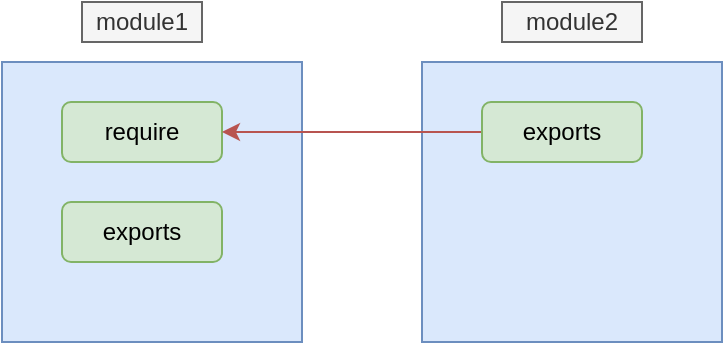 <mxfile version="12.4.2" type="device" pages="1"><diagram id="UsxNtCmW-e_6nh9tMRak" name="Page-1"><mxGraphModel dx="946" dy="604" grid="1" gridSize="10" guides="1" tooltips="1" connect="1" arrows="1" fold="1" page="1" pageScale="1" pageWidth="827" pageHeight="1169" math="0" shadow="0"><root><mxCell id="0"/><mxCell id="1" parent="0"/><mxCell id="URNo1ZFW1AoBVKrYve6N-1" value="" style="rounded=0;whiteSpace=wrap;html=1;fillColor=#dae8fc;strokeColor=#6c8ebf;" vertex="1" parent="1"><mxGeometry x="150" y="80" width="150" height="140" as="geometry"/></mxCell><mxCell id="URNo1ZFW1AoBVKrYve6N-2" value="require" style="rounded=1;whiteSpace=wrap;html=1;fillColor=#d5e8d4;strokeColor=#82b366;" vertex="1" parent="1"><mxGeometry x="180" y="100" width="80" height="30" as="geometry"/></mxCell><mxCell id="URNo1ZFW1AoBVKrYve6N-13" value="module1" style="text;html=1;strokeColor=#666666;fillColor=#f5f5f5;align=center;verticalAlign=middle;whiteSpace=wrap;rounded=0;fontColor=#333333;" vertex="1" parent="1"><mxGeometry x="190" y="50" width="60" height="20" as="geometry"/></mxCell><mxCell id="URNo1ZFW1AoBVKrYve6N-14" value="module2" style="text;html=1;strokeColor=#666666;fillColor=#f5f5f5;align=center;verticalAlign=middle;whiteSpace=wrap;rounded=0;fontColor=#333333;" vertex="1" parent="1"><mxGeometry x="400" y="50" width="70" height="20" as="geometry"/></mxCell><mxCell id="URNo1ZFW1AoBVKrYve6N-15" value="exports" style="rounded=1;whiteSpace=wrap;html=1;fillColor=#d5e8d4;strokeColor=#82b366;" vertex="1" parent="1"><mxGeometry x="180" y="150" width="80" height="30" as="geometry"/></mxCell><mxCell id="URNo1ZFW1AoBVKrYve6N-16" value="" style="rounded=0;whiteSpace=wrap;html=1;fillColor=#dae8fc;strokeColor=#6c8ebf;" vertex="1" parent="1"><mxGeometry x="360" y="80" width="150" height="140" as="geometry"/></mxCell><mxCell id="URNo1ZFW1AoBVKrYve6N-19" style="edgeStyle=orthogonalEdgeStyle;rounded=0;orthogonalLoop=1;jettySize=auto;html=1;fillColor=#f8cecc;strokeColor=#b85450;" edge="1" parent="1" source="URNo1ZFW1AoBVKrYve6N-17" target="URNo1ZFW1AoBVKrYve6N-2"><mxGeometry relative="1" as="geometry"/></mxCell><mxCell id="URNo1ZFW1AoBVKrYve6N-17" value="exports" style="rounded=1;whiteSpace=wrap;html=1;fillColor=#d5e8d4;strokeColor=#82b366;" vertex="1" parent="1"><mxGeometry x="390" y="100" width="80" height="30" as="geometry"/></mxCell></root></mxGraphModel></diagram></mxfile>